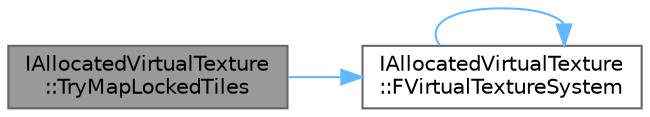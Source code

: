 digraph "IAllocatedVirtualTexture::TryMapLockedTiles"
{
 // INTERACTIVE_SVG=YES
 // LATEX_PDF_SIZE
  bgcolor="transparent";
  edge [fontname=Helvetica,fontsize=10,labelfontname=Helvetica,labelfontsize=10];
  node [fontname=Helvetica,fontsize=10,shape=box,height=0.2,width=0.4];
  rankdir="LR";
  Node1 [id="Node000001",label="IAllocatedVirtualTexture\l::TryMapLockedTiles",height=0.2,width=0.4,color="gray40", fillcolor="grey60", style="filled", fontcolor="black",tooltip=" "];
  Node1 -> Node2 [id="edge1_Node000001_Node000002",color="steelblue1",style="solid",tooltip=" "];
  Node2 [id="Node000002",label="IAllocatedVirtualTexture\l::FVirtualTextureSystem",height=0.2,width=0.4,color="grey40", fillcolor="white", style="filled",URL="$dc/d35/classIAllocatedVirtualTexture.html#a52a44b6a068ffa159b95526a07ea372e",tooltip=" "];
  Node2 -> Node2 [id="edge2_Node000002_Node000002",color="steelblue1",style="solid",tooltip=" "];
}
